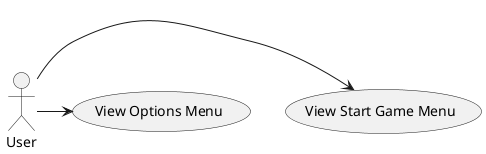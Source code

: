 @startuml

User -> (View Start Game Menu)
User -> (View Options Menu)


'note left of (User)
'A note can also
'be on several lines
'end note

'note "This note is connected\nto several objects." as N2
'(Start) .. N2
@enduml
